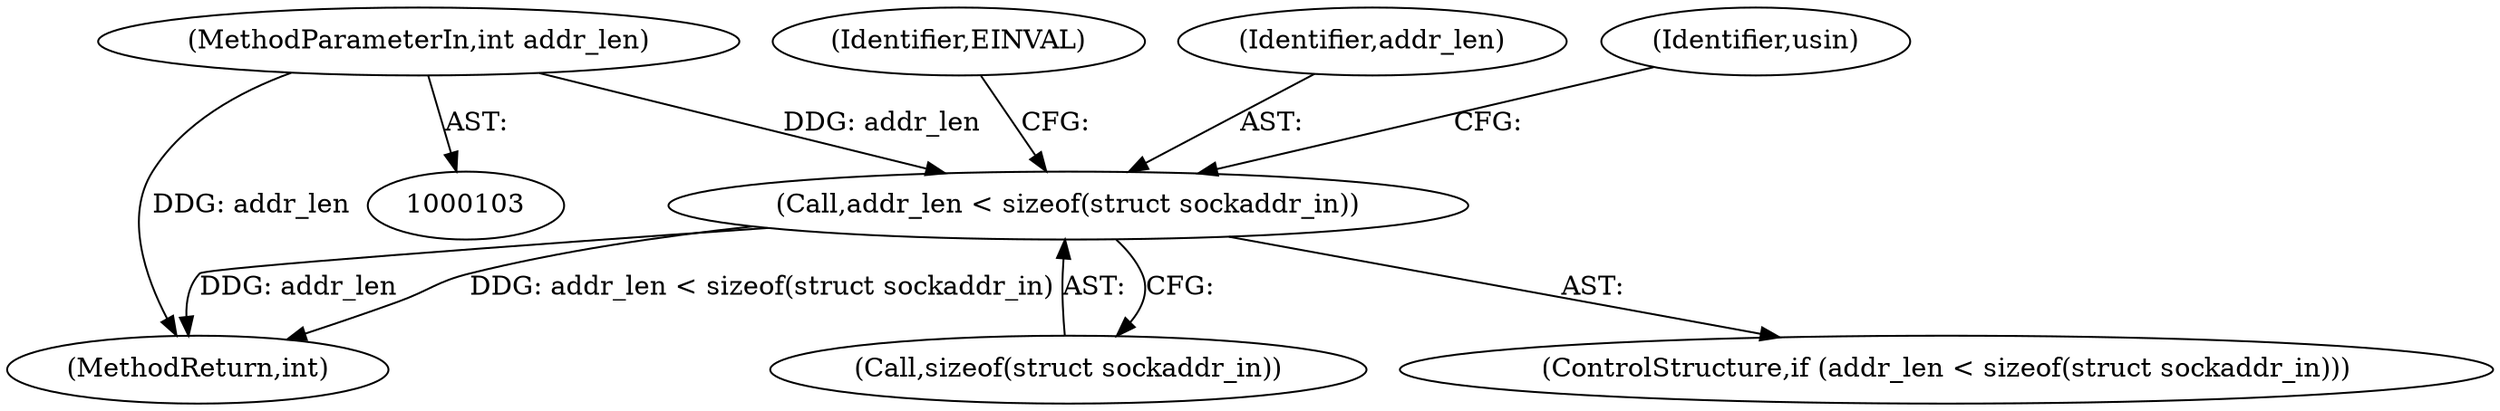 digraph "0_linux_f6d8bd051c391c1c0458a30b2a7abcd939329259@API" {
"1000137" [label="(Call,addr_len < sizeof(struct sockaddr_in))"];
"1000106" [label="(MethodParameterIn,int addr_len)"];
"1000143" [label="(Identifier,EINVAL)"];
"1000139" [label="(Call,sizeof(struct sockaddr_in))"];
"1000137" [label="(Call,addr_len < sizeof(struct sockaddr_in))"];
"1000106" [label="(MethodParameterIn,int addr_len)"];
"1000411" [label="(MethodReturn,int)"];
"1000138" [label="(Identifier,addr_len)"];
"1000147" [label="(Identifier,usin)"];
"1000136" [label="(ControlStructure,if (addr_len < sizeof(struct sockaddr_in)))"];
"1000137" -> "1000136"  [label="AST: "];
"1000137" -> "1000139"  [label="CFG: "];
"1000138" -> "1000137"  [label="AST: "];
"1000139" -> "1000137"  [label="AST: "];
"1000143" -> "1000137"  [label="CFG: "];
"1000147" -> "1000137"  [label="CFG: "];
"1000137" -> "1000411"  [label="DDG: addr_len"];
"1000137" -> "1000411"  [label="DDG: addr_len < sizeof(struct sockaddr_in)"];
"1000106" -> "1000137"  [label="DDG: addr_len"];
"1000106" -> "1000103"  [label="AST: "];
"1000106" -> "1000411"  [label="DDG: addr_len"];
}
